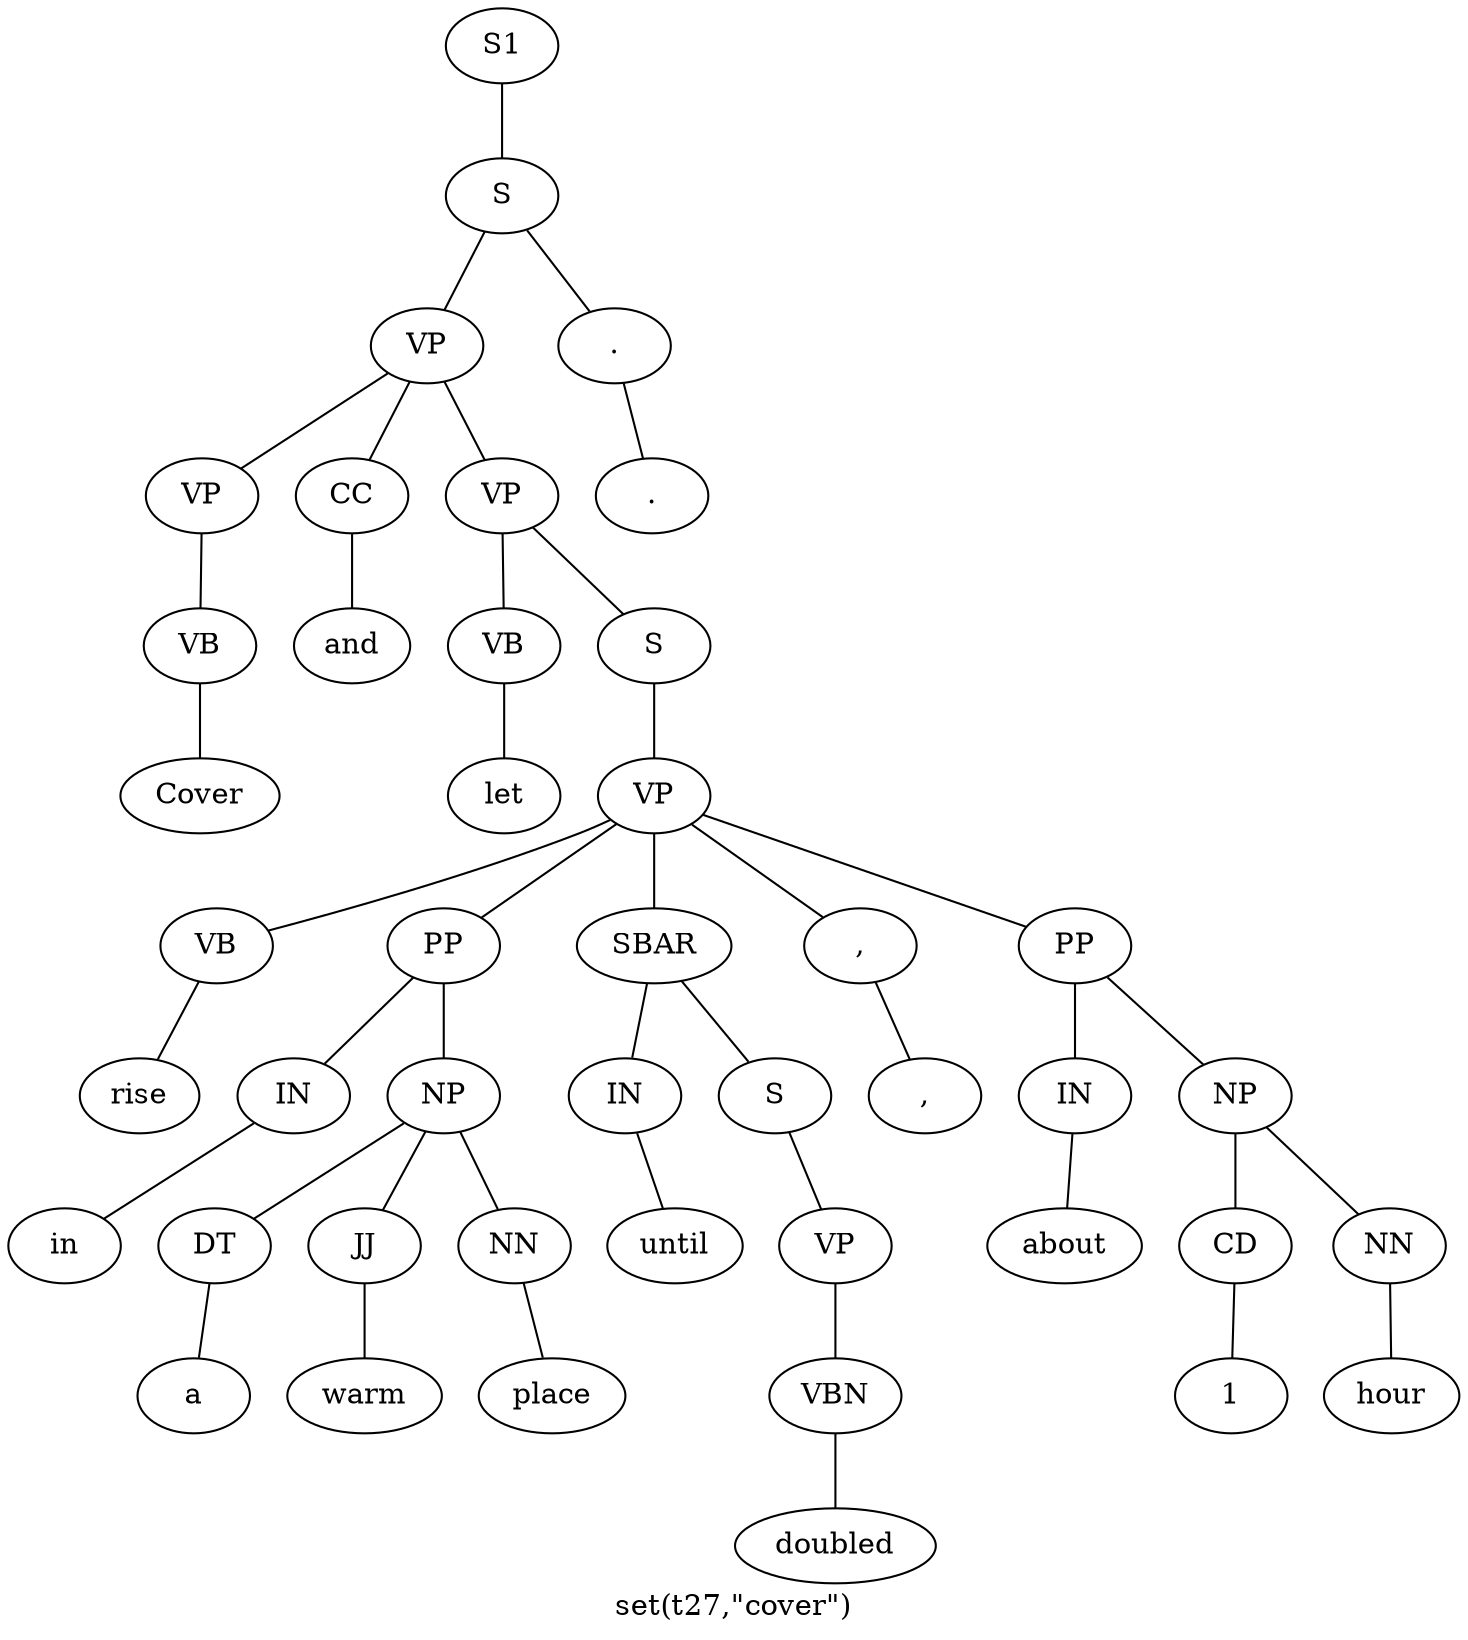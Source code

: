 graph SyntaxGraph {
	label = "set(t27,\"cover\")";
	Node0 [label="S1"];
	Node1 [label="S"];
	Node2 [label="VP"];
	Node3 [label="VP"];
	Node4 [label="VB"];
	Node5 [label="Cover"];
	Node6 [label="CC"];
	Node7 [label="and"];
	Node8 [label="VP"];
	Node9 [label="VB"];
	Node10 [label="let"];
	Node11 [label="S"];
	Node12 [label="VP"];
	Node13 [label="VB"];
	Node14 [label="rise"];
	Node15 [label="PP"];
	Node16 [label="IN"];
	Node17 [label="in"];
	Node18 [label="NP"];
	Node19 [label="DT"];
	Node20 [label="a"];
	Node21 [label="JJ"];
	Node22 [label="warm"];
	Node23 [label="NN"];
	Node24 [label="place"];
	Node25 [label="SBAR"];
	Node26 [label="IN"];
	Node27 [label="until"];
	Node28 [label="S"];
	Node29 [label="VP"];
	Node30 [label="VBN"];
	Node31 [label="doubled"];
	Node32 [label=","];
	Node33 [label=","];
	Node34 [label="PP"];
	Node35 [label="IN"];
	Node36 [label="about"];
	Node37 [label="NP"];
	Node38 [label="CD"];
	Node39 [label="1"];
	Node40 [label="NN"];
	Node41 [label="hour"];
	Node42 [label="."];
	Node43 [label="."];

	Node0 -- Node1;
	Node1 -- Node2;
	Node1 -- Node42;
	Node2 -- Node3;
	Node2 -- Node6;
	Node2 -- Node8;
	Node3 -- Node4;
	Node4 -- Node5;
	Node6 -- Node7;
	Node8 -- Node9;
	Node8 -- Node11;
	Node9 -- Node10;
	Node11 -- Node12;
	Node12 -- Node13;
	Node12 -- Node15;
	Node12 -- Node25;
	Node12 -- Node32;
	Node12 -- Node34;
	Node13 -- Node14;
	Node15 -- Node16;
	Node15 -- Node18;
	Node16 -- Node17;
	Node18 -- Node19;
	Node18 -- Node21;
	Node18 -- Node23;
	Node19 -- Node20;
	Node21 -- Node22;
	Node23 -- Node24;
	Node25 -- Node26;
	Node25 -- Node28;
	Node26 -- Node27;
	Node28 -- Node29;
	Node29 -- Node30;
	Node30 -- Node31;
	Node32 -- Node33;
	Node34 -- Node35;
	Node34 -- Node37;
	Node35 -- Node36;
	Node37 -- Node38;
	Node37 -- Node40;
	Node38 -- Node39;
	Node40 -- Node41;
	Node42 -- Node43;
}